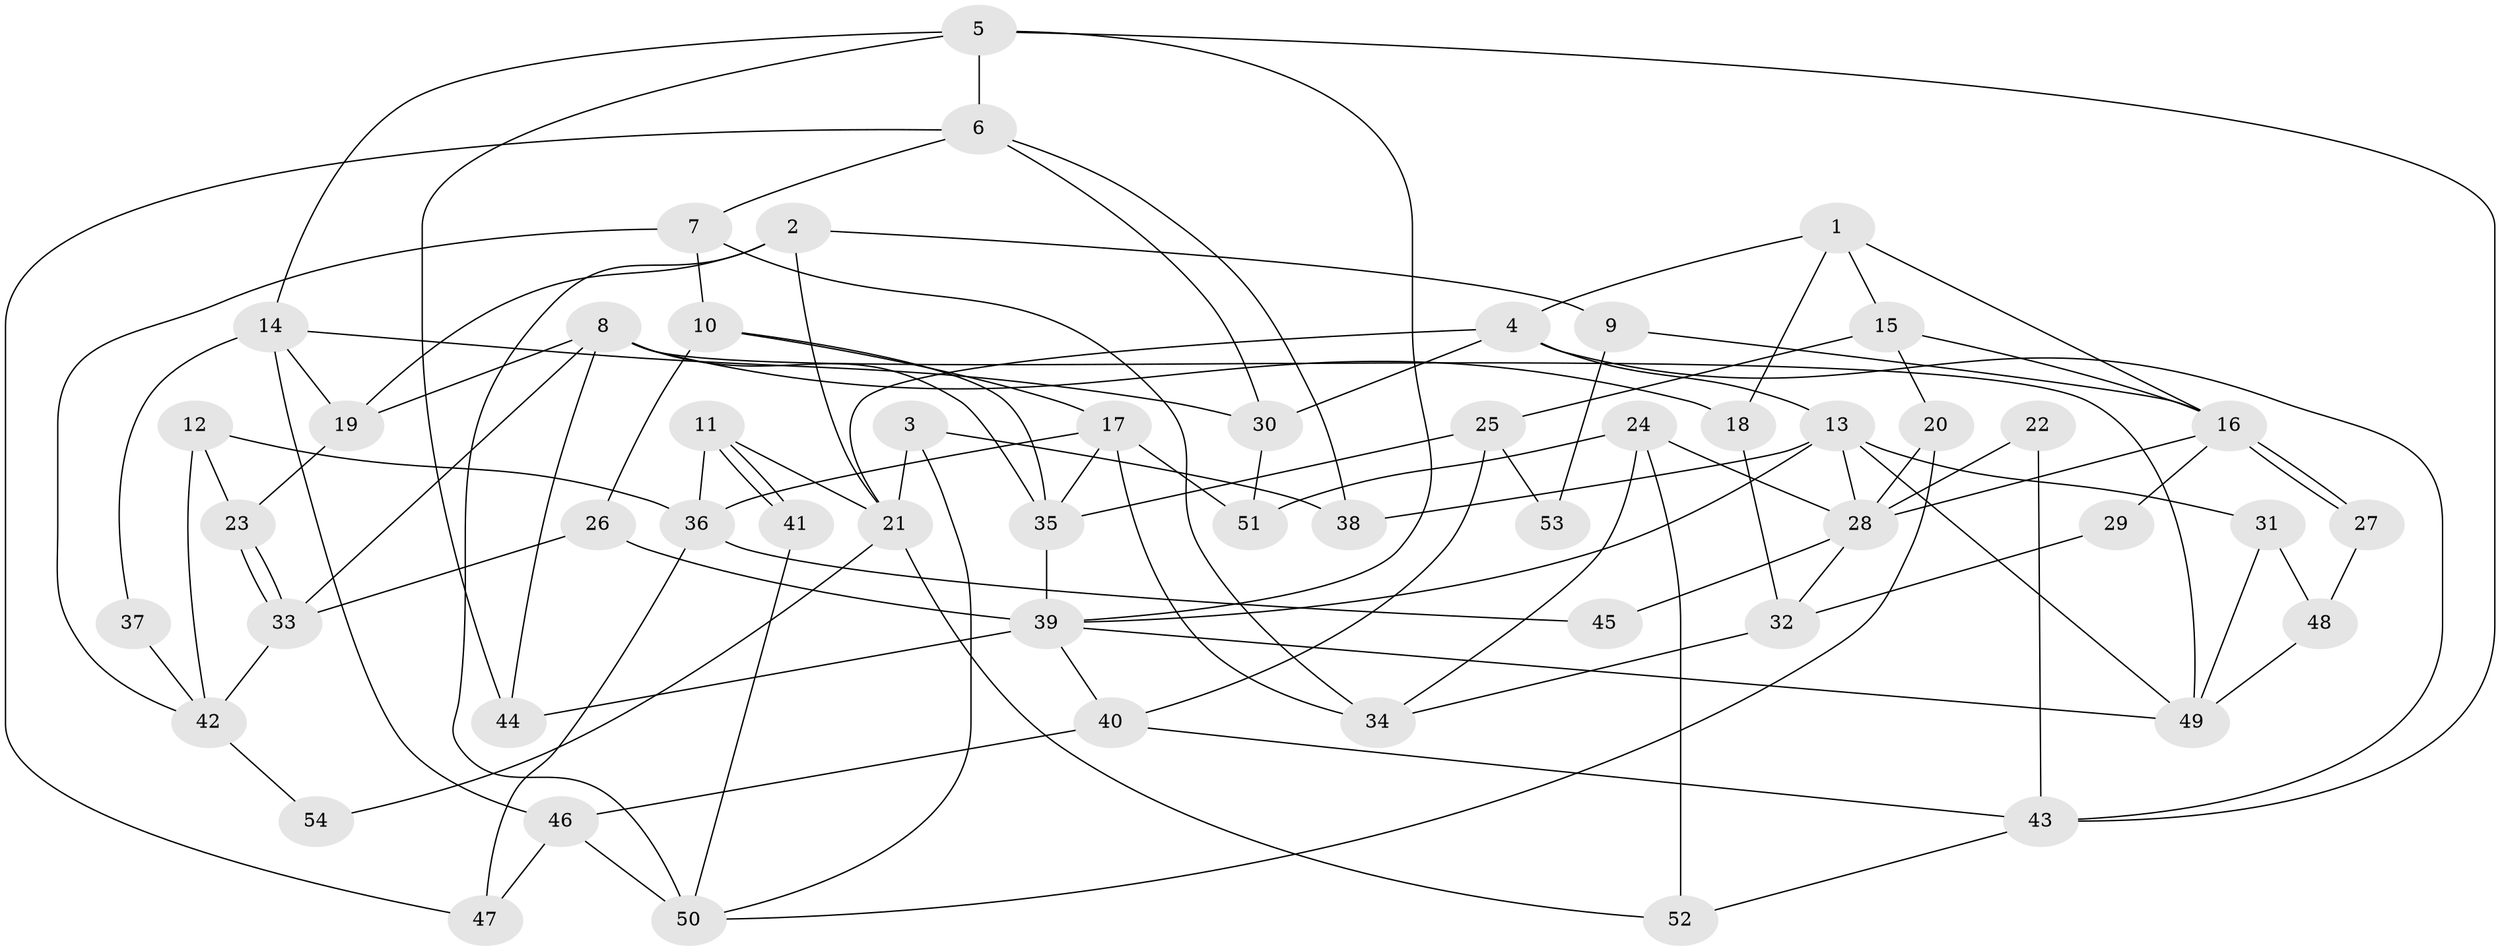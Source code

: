 // Generated by graph-tools (version 1.1) at 2025/11/02/27/25 16:11:21]
// undirected, 54 vertices, 108 edges
graph export_dot {
graph [start="1"]
  node [color=gray90,style=filled];
  1;
  2;
  3;
  4;
  5;
  6;
  7;
  8;
  9;
  10;
  11;
  12;
  13;
  14;
  15;
  16;
  17;
  18;
  19;
  20;
  21;
  22;
  23;
  24;
  25;
  26;
  27;
  28;
  29;
  30;
  31;
  32;
  33;
  34;
  35;
  36;
  37;
  38;
  39;
  40;
  41;
  42;
  43;
  44;
  45;
  46;
  47;
  48;
  49;
  50;
  51;
  52;
  53;
  54;
  1 -- 15;
  1 -- 16;
  1 -- 4;
  1 -- 18;
  2 -- 50;
  2 -- 21;
  2 -- 9;
  2 -- 19;
  3 -- 50;
  3 -- 21;
  3 -- 38;
  4 -- 13;
  4 -- 21;
  4 -- 30;
  4 -- 43;
  5 -- 44;
  5 -- 14;
  5 -- 6;
  5 -- 39;
  5 -- 43;
  6 -- 38;
  6 -- 7;
  6 -- 30;
  6 -- 47;
  7 -- 10;
  7 -- 34;
  7 -- 42;
  8 -- 18;
  8 -- 33;
  8 -- 19;
  8 -- 35;
  8 -- 44;
  8 -- 49;
  9 -- 16;
  9 -- 53;
  10 -- 35;
  10 -- 26;
  10 -- 17;
  11 -- 41;
  11 -- 41;
  11 -- 36;
  11 -- 21;
  12 -- 36;
  12 -- 23;
  12 -- 42;
  13 -- 49;
  13 -- 39;
  13 -- 28;
  13 -- 31;
  13 -- 38;
  14 -- 19;
  14 -- 30;
  14 -- 37;
  14 -- 46;
  15 -- 25;
  15 -- 16;
  15 -- 20;
  16 -- 28;
  16 -- 27;
  16 -- 27;
  16 -- 29;
  17 -- 51;
  17 -- 34;
  17 -- 35;
  17 -- 36;
  18 -- 32;
  19 -- 23;
  20 -- 28;
  20 -- 50;
  21 -- 52;
  21 -- 54;
  22 -- 43;
  22 -- 28;
  23 -- 33;
  23 -- 33;
  24 -- 34;
  24 -- 52;
  24 -- 28;
  24 -- 51;
  25 -- 40;
  25 -- 35;
  25 -- 53;
  26 -- 39;
  26 -- 33;
  27 -- 48;
  28 -- 32;
  28 -- 45;
  29 -- 32;
  30 -- 51;
  31 -- 49;
  31 -- 48;
  32 -- 34;
  33 -- 42;
  35 -- 39;
  36 -- 47;
  36 -- 45;
  37 -- 42;
  39 -- 40;
  39 -- 44;
  39 -- 49;
  40 -- 43;
  40 -- 46;
  41 -- 50;
  42 -- 54;
  43 -- 52;
  46 -- 47;
  46 -- 50;
  48 -- 49;
}
